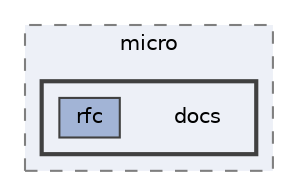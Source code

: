 digraph "Arduino/GetStartedWithMachineLearningOnArduino/tflite-micro-main/tensorflow/lite/micro/docs"
{
 // LATEX_PDF_SIZE
  bgcolor="transparent";
  edge [fontname=Helvetica,fontsize=10,labelfontname=Helvetica,labelfontsize=10];
  node [fontname=Helvetica,fontsize=10,shape=box,height=0.2,width=0.4];
  compound=true
  subgraph clusterdir_b8cffeb19aff853b8801b5d330607df8 {
    graph [ bgcolor="#edf0f7", pencolor="grey50", label="micro", fontname=Helvetica,fontsize=10 style="filled,dashed", URL="dir_b8cffeb19aff853b8801b5d330607df8.html",tooltip=""]
  subgraph clusterdir_0d0523e39732ecaff59e538efec3b92b {
    graph [ bgcolor="#edf0f7", pencolor="grey25", label="", fontname=Helvetica,fontsize=10 style="filled,bold", URL="dir_0d0523e39732ecaff59e538efec3b92b.html",tooltip=""]
    dir_0d0523e39732ecaff59e538efec3b92b [shape=plaintext, label="docs"];
  dir_15285f02256c037149e6e40aef86c3c7 [label="rfc", fillcolor="#a2b4d6", color="grey25", style="filled", URL="dir_15285f02256c037149e6e40aef86c3c7.html",tooltip=""];
  }
  }
}
